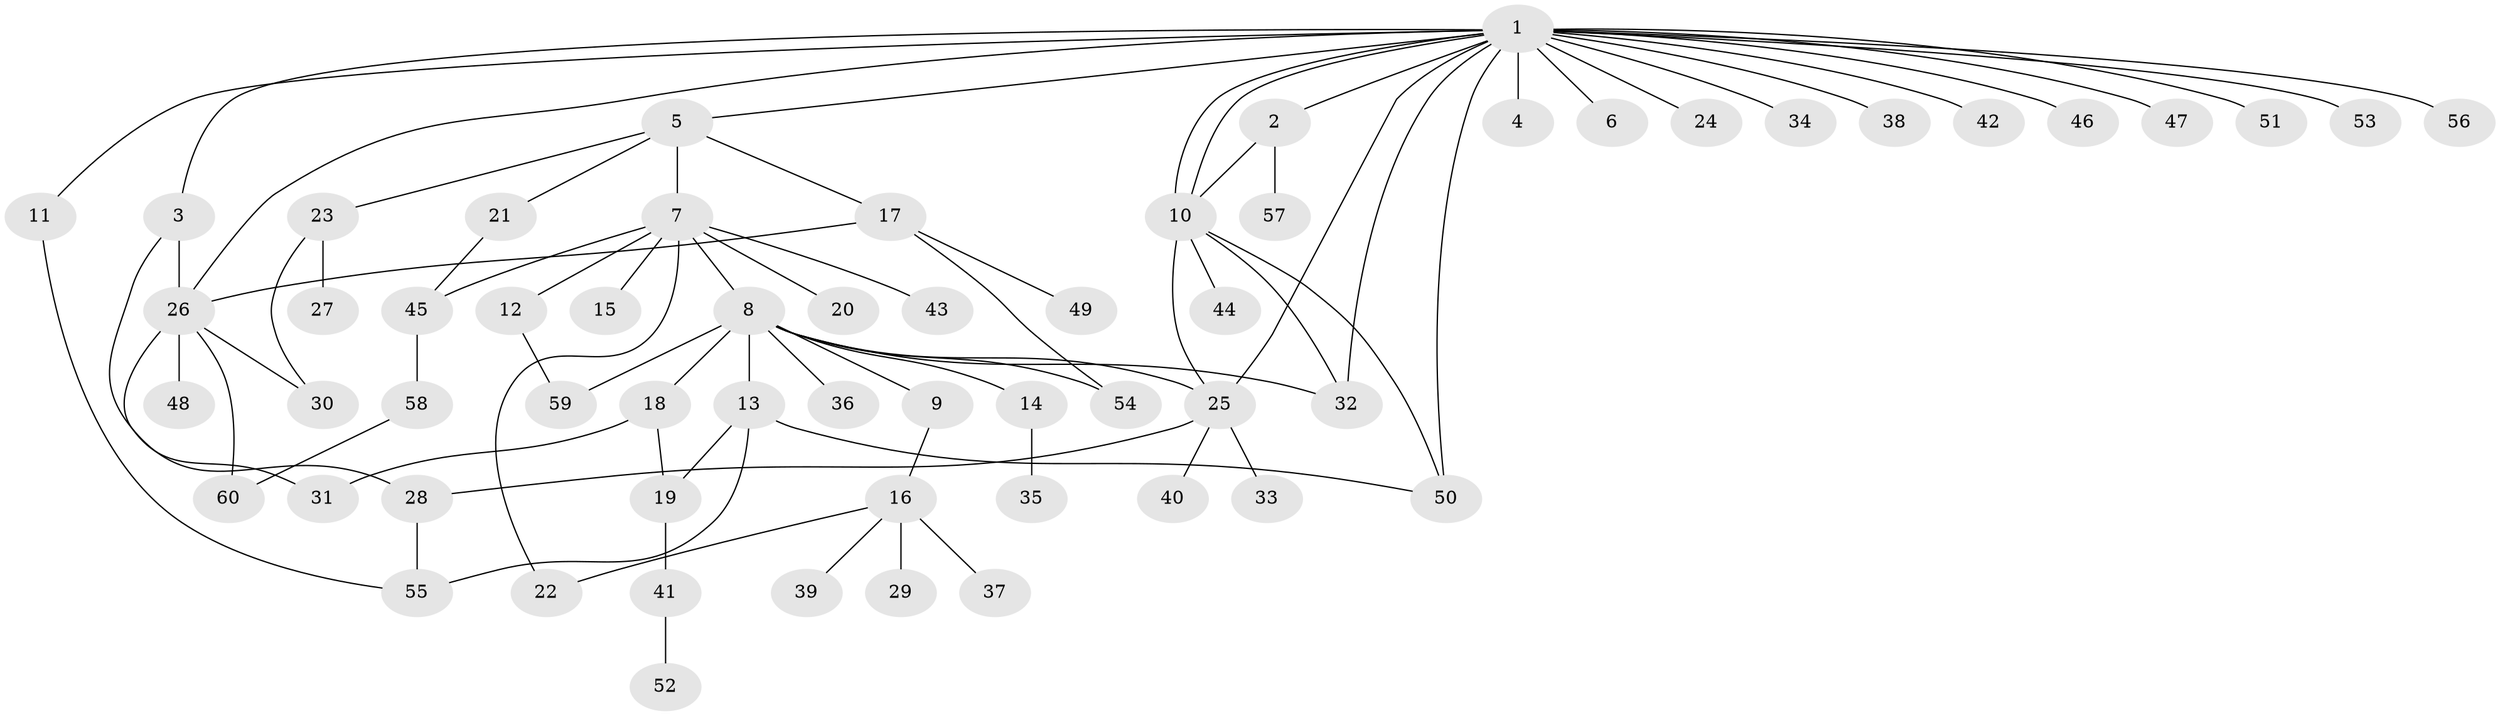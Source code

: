 // Generated by graph-tools (version 1.1) at 2025/35/03/09/25 02:35:51]
// undirected, 60 vertices, 80 edges
graph export_dot {
graph [start="1"]
  node [color=gray90,style=filled];
  1;
  2;
  3;
  4;
  5;
  6;
  7;
  8;
  9;
  10;
  11;
  12;
  13;
  14;
  15;
  16;
  17;
  18;
  19;
  20;
  21;
  22;
  23;
  24;
  25;
  26;
  27;
  28;
  29;
  30;
  31;
  32;
  33;
  34;
  35;
  36;
  37;
  38;
  39;
  40;
  41;
  42;
  43;
  44;
  45;
  46;
  47;
  48;
  49;
  50;
  51;
  52;
  53;
  54;
  55;
  56;
  57;
  58;
  59;
  60;
  1 -- 2;
  1 -- 3;
  1 -- 4;
  1 -- 5;
  1 -- 6;
  1 -- 10;
  1 -- 10;
  1 -- 11;
  1 -- 24;
  1 -- 25;
  1 -- 26;
  1 -- 32;
  1 -- 34;
  1 -- 38;
  1 -- 42;
  1 -- 46;
  1 -- 47;
  1 -- 50;
  1 -- 51;
  1 -- 53;
  1 -- 56;
  2 -- 10;
  2 -- 57;
  3 -- 26;
  3 -- 28;
  5 -- 7;
  5 -- 17;
  5 -- 21;
  5 -- 23;
  7 -- 8;
  7 -- 12;
  7 -- 15;
  7 -- 20;
  7 -- 22;
  7 -- 43;
  7 -- 45;
  8 -- 9;
  8 -- 13;
  8 -- 14;
  8 -- 18;
  8 -- 25;
  8 -- 32;
  8 -- 36;
  8 -- 54;
  8 -- 59;
  9 -- 16;
  10 -- 25;
  10 -- 32;
  10 -- 44;
  10 -- 50;
  11 -- 55;
  12 -- 59;
  13 -- 19;
  13 -- 50;
  13 -- 55;
  14 -- 35;
  16 -- 22;
  16 -- 29;
  16 -- 37;
  16 -- 39;
  17 -- 26;
  17 -- 49;
  17 -- 54;
  18 -- 19;
  18 -- 31;
  19 -- 41;
  21 -- 45;
  23 -- 27;
  23 -- 30;
  25 -- 28;
  25 -- 33;
  25 -- 40;
  26 -- 30;
  26 -- 31;
  26 -- 48;
  26 -- 60;
  28 -- 55;
  41 -- 52;
  45 -- 58;
  58 -- 60;
}
